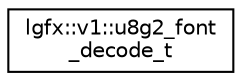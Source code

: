 digraph "Graphical Class Hierarchy"
{
 // LATEX_PDF_SIZE
  edge [fontname="Helvetica",fontsize="10",labelfontname="Helvetica",labelfontsize="10"];
  node [fontname="Helvetica",fontsize="10",shape=record];
  rankdir="LR";
  Node0 [label="lgfx::v1::u8g2_font\l_decode_t",height=0.2,width=0.4,color="black", fillcolor="white", style="filled",URL="$d2/d9f/structlgfx_1_1v1_1_1u8g2__font__decode__t.html",tooltip=" "];
}

